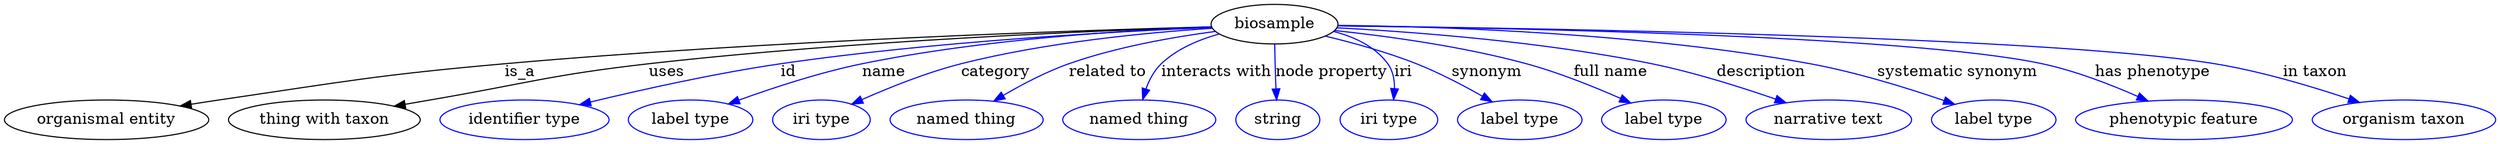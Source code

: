 digraph {
	graph [bb="0,0,1822.3,122"];
	node [label="\N"];
	biosample	 [height=0.5,
		label=biosample,
		pos="927.6,104",
		width=1.2905];
	"organismal entity"	 [height=0.5,
		pos="71.597,18",
		width=1.9888];
	biosample -> "organismal entity"	 [label=is_a,
		lp="380.87,61",
		pos="e,124.21,30.267 881.14,102.3 785.24,98.51 558.44,88.069 369.04,68 272.34,57.753 248.22,53.67 152.6,36 146.55,34.883 140.28,33.639 \
134.01,32.341"];
	"thing with taxon"	 [height=0.5,
		pos="229.6,18",
		width=1.891];
	biosample -> "thing with taxon"	 [label=uses,
		lp="495.65,61",
		pos="e,280.29,30.061 881.41,101.77 800.52,97.519 628.06,86.964 483.49,68 404.7,57.666 385.42,52.049 307.6,36 301.93,34.831 296.04,33.566 \
290.16,32.268"];
	id	 [color=blue,
		height=0.5,
		label="identifier type",
		pos="375.6,18",
		width=1.652];
	biosample -> id	 [color=blue,
		label=id,
		lp="581.04,61",
		pos="e,420.19,29.936 881.64,101.34 814.03,96.967 683.95,86.811 574.71,68 515.6,57.821 501.73,50.786 443.6,36 439.22,34.886 434.68,33.718 \
430.13,32.535",
		style=solid];
	name	 [color=blue,
		height=0.5,
		label="label type",
		pos="497.6,18",
		width=1.2425];
	biosample -> name	 [color=blue,
		label=name,
		lp="650.76,61",
		pos="e,527.88,31.249 881.46,101.54 823.36,97.715 720.8,88.516 635.28,68 601.47,59.89 564.51,46.183 537.4,35.169",
		style=solid];
	category	 [color=blue,
		height=0.5,
		label="iri type",
		pos="595.6,18",
		width=0.9834];
	biosample -> category	 [color=blue,
		label=category,
		lp="730.69,61",
		pos="e,619.96,31.245 881.9,100.1 836.62,95.41 765.64,85.844 706.4,68 679.47,59.886 650.55,46.669 629.01,35.861",
		style=solid];
	"related to"	 [color=blue,
		height=0.5,
		label="named thing",
		pos="702.6,18",
		width=1.5019];
	biosample -> "related to"	 [color=blue,
		label="related to",
		lp="810.83,61",
		pos="e,725.13,34.416 884.76,96.797 855.65,91.055 816.67,81.685 784.12,68 766.63,60.646 748.51,49.894 733.81,40.243",
		style=solid];
	"interacts with"	 [color=blue,
		height=0.5,
		label="named thing",
		pos="828.6,18",
		width=1.5019];
	biosample -> "interacts with"	 [color=blue,
		label="interacts with",
		lp="887.5,61",
		pos="e,832.34,36.022 889.89,93.432 875.5,87.83 859.91,79.633 848.79,68 842.87,61.816 838.61,53.673 835.57,45.759",
		style=solid];
	"node property"	 [color=blue,
		height=0.5,
		label=string,
		pos="930.6,18",
		width=0.8403];
	biosample -> "node property"	 [color=blue,
		label="node property",
		lp="967.67,61",
		pos="e,929.36,36.307 927.72,85.943 927.84,76.436 928.05,64.584 928.45,54 928.55,51.572 928.66,49.052 928.79,46.525",
		style=solid];
	iri	 [color=blue,
		height=0.5,
		label="iri type",
		pos="1014.6,18",
		width=0.9834];
	biosample -> iri	 [color=blue,
		label=iri,
		lp="1019.8,61",
		pos="e,1015.7,36.286 967.21,94.496 981.71,89.066 996.92,80.71 1006.6,68 1011.3,61.846 1013.7,54.014 1014.8,46.386",
		style=solid];
	synonym	 [color=blue,
		height=0.5,
		label="label type",
		pos="1112.6,18",
		width=1.2425];
	biosample -> synonym	 [color=blue,
		label=synonym,
		lp="1081.3,61",
		pos="e,1089.7,33.534 964.67,92.925 984.34,86.549 1008.7,77.854 1029.6,68 1047.3,59.661 1066,48.591 1081.2,38.988",
		style=solid];
	"full name"	 [color=blue,
		height=0.5,
		label="label type",
		pos="1219.6,18",
		width=1.2425];
	biosample -> "full name"	 [color=blue,
		label="full name",
		lp="1171.2,61",
		pos="e,1192.5,32.591 971.96,98.267 1009.5,92.712 1064.4,82.916 1110.6,68 1135.7,59.905 1162.6,47.587 1183.4,37.203",
		style=solid];
	description	 [color=blue,
		height=0.5,
		label="narrative text",
		pos="1339.6,18",
		width=1.5834];
	biosample -> description	 [color=blue,
		label=description,
		lp="1279.7,61",
		pos="e,1305.9,32.534 973.73,101.01 1028.6,96.742 1122.8,87.205 1201.6,68 1234.1,60.071 1269.6,47.114 1296.4,36.376",
		style=solid];
	"systematic synonym"	 [color=blue,
		height=0.5,
		label="label type",
		pos="1459.6,18",
		width=1.2425];
	biosample -> "systematic synonym"	 [color=blue,
		label="systematic synonym",
		lp="1420.6,61",
		pos="e,1428.5,31.144 973.78,101.09 1061.8,95.323 1250.7,81.781 1314.6,68 1350.7,60.217 1390.2,46.197 1418.9,34.98",
		style=solid];
	"has phenotype"	 [color=blue,
		height=0.5,
		label="phenotypic feature",
		pos="1598.6,18",
		width=2.1155];
	biosample -> "has phenotype"	 [color=blue,
		label="has phenotype",
		lp="1565.8,61",
		pos="e,1567.8,34.581 974.2,102.99 1089.5,100.18 1385.7,90.887 1481.6,68 1508.3,61.626 1536.6,49.661 1558.7,39.034",
		style=solid];
	"in taxon"	 [color=blue,
		height=0.5,
		label="organism taxon",
		pos="1757.6,18",
		width=1.7978];
	biosample -> "in taxon"	 [color=blue,
		label="in taxon",
		lp="1685.3,61",
		pos="e,1721.8,33.156 974.38,103.19 1107.6,100.62 1487.5,91.395 1609.6,68 1645,61.215 1683.6,47.989 1712.4,36.844",
		style=solid];
}

